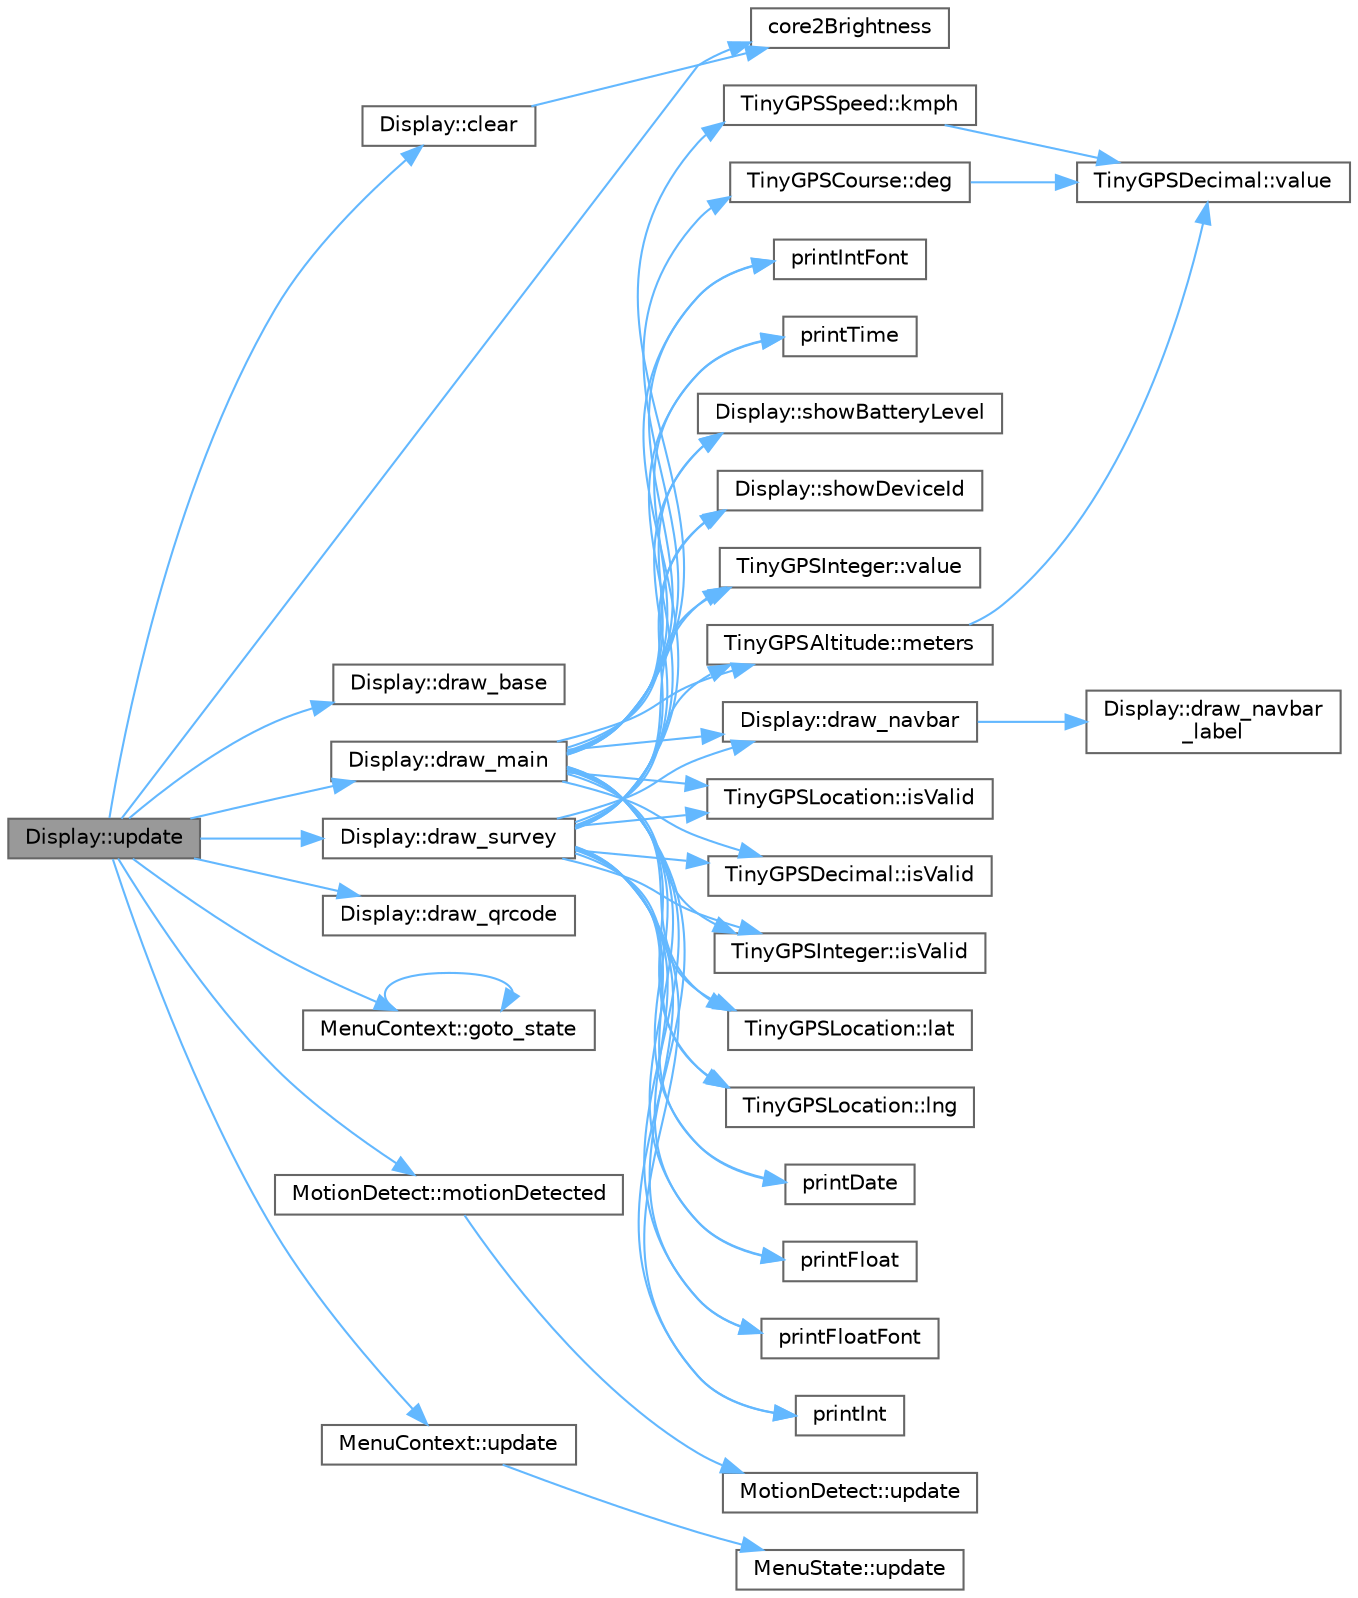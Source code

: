 digraph "Display::update"
{
 // LATEX_PDF_SIZE
  bgcolor="transparent";
  edge [fontname=Helvetica,fontsize=10,labelfontname=Helvetica,labelfontsize=10];
  node [fontname=Helvetica,fontsize=10,shape=box,height=0.2,width=0.4];
  rankdir="LR";
  Node1 [id="Node000001",label="Display::update",height=0.2,width=0.4,color="gray40", fillcolor="grey60", style="filled", fontcolor="black",tooltip=" "];
  Node1 -> Node2 [id="edge52_Node000001_Node000002",color="steelblue1",style="solid",tooltip=" "];
  Node2 [id="Node000002",label="Display::clear",height=0.2,width=0.4,color="grey40", fillcolor="white", style="filled",URL="$class_display.html#a14242933dd00fc1d50f9ae70d5121d14",tooltip=" "];
  Node2 -> Node3 [id="edge53_Node000002_Node000003",color="steelblue1",style="solid",tooltip=" "];
  Node3 [id="Node000003",label="core2Brightness",height=0.2,width=0.4,color="grey40", fillcolor="white", style="filled",URL="$display_8cpp.html#aa80b8dc616dd7cd22263440802492d75",tooltip=" "];
  Node1 -> Node3 [id="edge54_Node000001_Node000003",color="steelblue1",style="solid",tooltip=" "];
  Node1 -> Node4 [id="edge55_Node000001_Node000004",color="steelblue1",style="solid",tooltip=" "];
  Node4 [id="Node000004",label="Display::draw_base",height=0.2,width=0.4,color="grey40", fillcolor="white", style="filled",URL="$class_display.html#aa64573075ec3f5141cb7906c9cbb4ad1",tooltip=" "];
  Node1 -> Node5 [id="edge56_Node000001_Node000005",color="steelblue1",style="solid",tooltip=" "];
  Node5 [id="Node000005",label="Display::draw_main",height=0.2,width=0.4,color="grey40", fillcolor="white", style="filled",URL="$class_display.html#a67f2a955b6ece55b0523c08cac84653e",tooltip=" "];
  Node5 -> Node6 [id="edge57_Node000005_Node000006",color="steelblue1",style="solid",tooltip=" "];
  Node6 [id="Node000006",label="TinyGPSCourse::deg",height=0.2,width=0.4,color="grey40", fillcolor="white", style="filled",URL="$struct_tiny_g_p_s_course.html#a76dc8ae6c2fe5ead9b44c8d53a3272ca",tooltip=" "];
  Node6 -> Node7 [id="edge58_Node000006_Node000007",color="steelblue1",style="solid",tooltip=" "];
  Node7 [id="Node000007",label="TinyGPSDecimal::value",height=0.2,width=0.4,color="grey40", fillcolor="white", style="filled",URL="$struct_tiny_g_p_s_decimal.html#ac3ce80976e5d8456e9f211b910a6cb19",tooltip=" "];
  Node5 -> Node8 [id="edge59_Node000005_Node000008",color="steelblue1",style="solid",tooltip=" "];
  Node8 [id="Node000008",label="Display::draw_navbar",height=0.2,width=0.4,color="grey40", fillcolor="white", style="filled",URL="$class_display.html#a75180c9b967a0126ce3b01a7ce6623b5",tooltip=" "];
  Node8 -> Node9 [id="edge60_Node000008_Node000009",color="steelblue1",style="solid",tooltip=" "];
  Node9 [id="Node000009",label="Display::draw_navbar\l_label",height=0.2,width=0.4,color="grey40", fillcolor="white", style="filled",URL="$class_display.html#abe6a389bd196987cdc01967c1657b597",tooltip=" "];
  Node5 -> Node10 [id="edge61_Node000005_Node000010",color="steelblue1",style="solid",tooltip=" "];
  Node10 [id="Node000010",label="TinyGPSLocation::isValid",height=0.2,width=0.4,color="grey40", fillcolor="white", style="filled",URL="$struct_tiny_g_p_s_location.html#aa5182c29798506eb727058d884f20633",tooltip=" "];
  Node5 -> Node11 [id="edge62_Node000005_Node000011",color="steelblue1",style="solid",tooltip=" "];
  Node11 [id="Node000011",label="TinyGPSDecimal::isValid",height=0.2,width=0.4,color="grey40", fillcolor="white", style="filled",URL="$struct_tiny_g_p_s_decimal.html#a34e6448314c198fa204dfb22cd24fc7e",tooltip=" "];
  Node5 -> Node12 [id="edge63_Node000005_Node000012",color="steelblue1",style="solid",tooltip=" "];
  Node12 [id="Node000012",label="TinyGPSInteger::isValid",height=0.2,width=0.4,color="grey40", fillcolor="white", style="filled",URL="$struct_tiny_g_p_s_integer.html#a3a76131645f7604b3f3e759b90f9373f",tooltip=" "];
  Node5 -> Node13 [id="edge64_Node000005_Node000013",color="steelblue1",style="solid",tooltip=" "];
  Node13 [id="Node000013",label="TinyGPSSpeed::kmph",height=0.2,width=0.4,color="grey40", fillcolor="white", style="filled",URL="$struct_tiny_g_p_s_speed.html#a7fee3c8f9f2fcc5f4a517bd6108f79dd",tooltip=" "];
  Node13 -> Node7 [id="edge65_Node000013_Node000007",color="steelblue1",style="solid",tooltip=" "];
  Node5 -> Node14 [id="edge66_Node000005_Node000014",color="steelblue1",style="solid",tooltip=" "];
  Node14 [id="Node000014",label="TinyGPSLocation::lat",height=0.2,width=0.4,color="grey40", fillcolor="white", style="filled",URL="$struct_tiny_g_p_s_location.html#a86c3acea4f317b427eebb667e4d05a49",tooltip=" "];
  Node5 -> Node15 [id="edge67_Node000005_Node000015",color="steelblue1",style="solid",tooltip=" "];
  Node15 [id="Node000015",label="TinyGPSLocation::lng",height=0.2,width=0.4,color="grey40", fillcolor="white", style="filled",URL="$struct_tiny_g_p_s_location.html#a544e9009a5580b2fd5466821a5e5b782",tooltip=" "];
  Node5 -> Node16 [id="edge68_Node000005_Node000016",color="steelblue1",style="solid",tooltip=" "];
  Node16 [id="Node000016",label="TinyGPSAltitude::meters",height=0.2,width=0.4,color="grey40", fillcolor="white", style="filled",URL="$struct_tiny_g_p_s_altitude.html#a5a39d145bb1778814007206c765189f7",tooltip=" "];
  Node16 -> Node7 [id="edge69_Node000016_Node000007",color="steelblue1",style="solid",tooltip=" "];
  Node5 -> Node17 [id="edge70_Node000005_Node000017",color="steelblue1",style="solid",tooltip=" "];
  Node17 [id="Node000017",label="printDate",height=0.2,width=0.4,color="grey40", fillcolor="white", style="filled",URL="$display_8cpp.html#a926cd9ce500f615f3624c657c59d7153",tooltip=" "];
  Node5 -> Node18 [id="edge71_Node000005_Node000018",color="steelblue1",style="solid",tooltip=" "];
  Node18 [id="Node000018",label="printFloat",height=0.2,width=0.4,color="grey40", fillcolor="white", style="filled",URL="$display_8cpp.html#a257d550e178a981f697d51a2a1695892",tooltip=" "];
  Node5 -> Node19 [id="edge72_Node000005_Node000019",color="steelblue1",style="solid",tooltip=" "];
  Node19 [id="Node000019",label="printFloatFont",height=0.2,width=0.4,color="grey40", fillcolor="white", style="filled",URL="$display_8cpp.html#a1cd111cb4e208d401902c3ae1eed3b59",tooltip=" "];
  Node5 -> Node20 [id="edge73_Node000005_Node000020",color="steelblue1",style="solid",tooltip=" "];
  Node20 [id="Node000020",label="printInt",height=0.2,width=0.4,color="grey40", fillcolor="white", style="filled",URL="$display_8cpp.html#a98b4b70aadeb673bcc1d2d3739a5a814",tooltip=" "];
  Node5 -> Node21 [id="edge74_Node000005_Node000021",color="steelblue1",style="solid",tooltip=" "];
  Node21 [id="Node000021",label="printIntFont",height=0.2,width=0.4,color="grey40", fillcolor="white", style="filled",URL="$display_8cpp.html#ac3f9cc9b5e5a3d4ede89be90682c1acb",tooltip=" "];
  Node5 -> Node22 [id="edge75_Node000005_Node000022",color="steelblue1",style="solid",tooltip=" "];
  Node22 [id="Node000022",label="printTime",height=0.2,width=0.4,color="grey40", fillcolor="white", style="filled",URL="$display_8cpp.html#ae52b907c706dbf05bd97198c296ec5cc",tooltip=" "];
  Node5 -> Node23 [id="edge76_Node000005_Node000023",color="steelblue1",style="solid",tooltip=" "];
  Node23 [id="Node000023",label="Display::showBatteryLevel",height=0.2,width=0.4,color="grey40", fillcolor="white", style="filled",URL="$class_display.html#aa7b36908fb46ec9bf36366c8d9119f30",tooltip=" "];
  Node5 -> Node24 [id="edge77_Node000005_Node000024",color="steelblue1",style="solid",tooltip=" "];
  Node24 [id="Node000024",label="Display::showDeviceId",height=0.2,width=0.4,color="grey40", fillcolor="white", style="filled",URL="$class_display.html#a0b6dd251c800397e9b9522483eb9c233",tooltip=" "];
  Node5 -> Node25 [id="edge78_Node000005_Node000025",color="steelblue1",style="solid",tooltip=" "];
  Node25 [id="Node000025",label="TinyGPSInteger::value",height=0.2,width=0.4,color="grey40", fillcolor="white", style="filled",URL="$struct_tiny_g_p_s_integer.html#a67de7e76d61dbd25eb32f701d8ce867b",tooltip=" "];
  Node1 -> Node26 [id="edge79_Node000001_Node000026",color="steelblue1",style="solid",tooltip=" "];
  Node26 [id="Node000026",label="Display::draw_qrcode",height=0.2,width=0.4,color="grey40", fillcolor="white", style="filled",URL="$class_display.html#aadce78ab84e53b437eedf6cc2d941a3a",tooltip=" "];
  Node1 -> Node27 [id="edge80_Node000001_Node000027",color="steelblue1",style="solid",tooltip=" "];
  Node27 [id="Node000027",label="Display::draw_survey",height=0.2,width=0.4,color="grey40", fillcolor="white", style="filled",URL="$class_display.html#ae560cdb07a616ef351214a053b018128",tooltip=" "];
  Node27 -> Node8 [id="edge81_Node000027_Node000008",color="steelblue1",style="solid",tooltip=" "];
  Node27 -> Node10 [id="edge82_Node000027_Node000010",color="steelblue1",style="solid",tooltip=" "];
  Node27 -> Node11 [id="edge83_Node000027_Node000011",color="steelblue1",style="solid",tooltip=" "];
  Node27 -> Node12 [id="edge84_Node000027_Node000012",color="steelblue1",style="solid",tooltip=" "];
  Node27 -> Node14 [id="edge85_Node000027_Node000014",color="steelblue1",style="solid",tooltip=" "];
  Node27 -> Node15 [id="edge86_Node000027_Node000015",color="steelblue1",style="solid",tooltip=" "];
  Node27 -> Node16 [id="edge87_Node000027_Node000016",color="steelblue1",style="solid",tooltip=" "];
  Node27 -> Node17 [id="edge88_Node000027_Node000017",color="steelblue1",style="solid",tooltip=" "];
  Node27 -> Node18 [id="edge89_Node000027_Node000018",color="steelblue1",style="solid",tooltip=" "];
  Node27 -> Node19 [id="edge90_Node000027_Node000019",color="steelblue1",style="solid",tooltip=" "];
  Node27 -> Node20 [id="edge91_Node000027_Node000020",color="steelblue1",style="solid",tooltip=" "];
  Node27 -> Node21 [id="edge92_Node000027_Node000021",color="steelblue1",style="solid",tooltip=" "];
  Node27 -> Node22 [id="edge93_Node000027_Node000022",color="steelblue1",style="solid",tooltip=" "];
  Node27 -> Node23 [id="edge94_Node000027_Node000023",color="steelblue1",style="solid",tooltip=" "];
  Node27 -> Node24 [id="edge95_Node000027_Node000024",color="steelblue1",style="solid",tooltip=" "];
  Node27 -> Node25 [id="edge96_Node000027_Node000025",color="steelblue1",style="solid",tooltip=" "];
  Node1 -> Node28 [id="edge97_Node000001_Node000028",color="steelblue1",style="solid",tooltip=" "];
  Node28 [id="Node000028",label="MenuContext::goto_state",height=0.2,width=0.4,color="grey40", fillcolor="white", style="filled",URL="$class_menu_context.html#af3449484c482bc70d7d15023e047a84a",tooltip=" "];
  Node28 -> Node28 [id="edge98_Node000028_Node000028",color="steelblue1",style="solid",tooltip=" "];
  Node1 -> Node29 [id="edge99_Node000001_Node000029",color="steelblue1",style="solid",tooltip=" "];
  Node29 [id="Node000029",label="MotionDetect::motionDetected",height=0.2,width=0.4,color="grey40", fillcolor="white", style="filled",URL="$class_motion_detect.html#a66e4b850e0423024661a6f766a40fcea",tooltip="One-shot check that motion exceeded threshold since last update."];
  Node29 -> Node30 [id="edge100_Node000029_Node000030",color="steelblue1",style="solid",tooltip=" "];
  Node30 [id="Node000030",label="MotionDetect::update",height=0.2,width=0.4,color="grey40", fillcolor="white", style="filled",URL="$class_motion_detect.html#a45bf353f17123a6bfcc6c155ff7e2528",tooltip="Force a re-read of the IMU, update motion."];
  Node1 -> Node31 [id="edge101_Node000001_Node000031",color="steelblue1",style="solid",tooltip=" "];
  Node31 [id="Node000031",label="MenuContext::update",height=0.2,width=0.4,color="grey40", fillcolor="white", style="filled",URL="$class_menu_context.html#a5101ae5be4d87102d5d143ea5ccdae12",tooltip=" "];
  Node31 -> Node32 [id="edge102_Node000031_Node000032",color="steelblue1",style="solid",tooltip=" "];
  Node32 [id="Node000032",label="MenuState::update",height=0.2,width=0.4,color="grey40", fillcolor="white", style="filled",URL="$class_menu_state.html#ade23ec3aca339602fc6145ca7594b69b",tooltip=" "];
}

